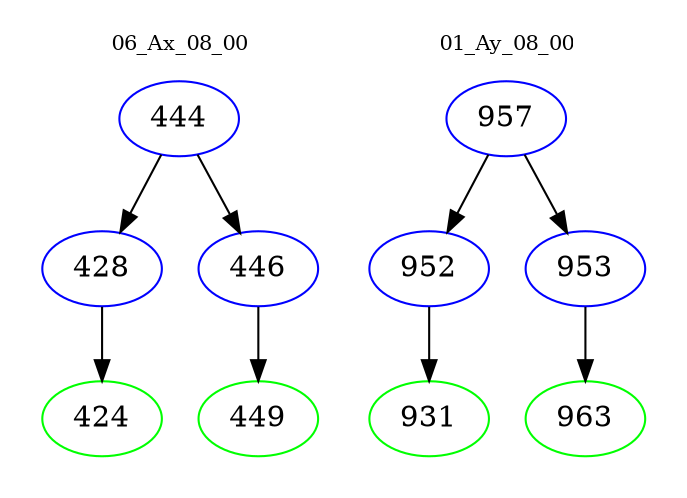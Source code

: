 digraph{
subgraph cluster_0 {
color = white
label = "06_Ax_08_00";
fontsize=10;
T0_444 [label="444", color="blue"]
T0_444 -> T0_428 [color="black"]
T0_428 [label="428", color="blue"]
T0_428 -> T0_424 [color="black"]
T0_424 [label="424", color="green"]
T0_444 -> T0_446 [color="black"]
T0_446 [label="446", color="blue"]
T0_446 -> T0_449 [color="black"]
T0_449 [label="449", color="green"]
}
subgraph cluster_1 {
color = white
label = "01_Ay_08_00";
fontsize=10;
T1_957 [label="957", color="blue"]
T1_957 -> T1_952 [color="black"]
T1_952 [label="952", color="blue"]
T1_952 -> T1_931 [color="black"]
T1_931 [label="931", color="green"]
T1_957 -> T1_953 [color="black"]
T1_953 [label="953", color="blue"]
T1_953 -> T1_963 [color="black"]
T1_963 [label="963", color="green"]
}
}
